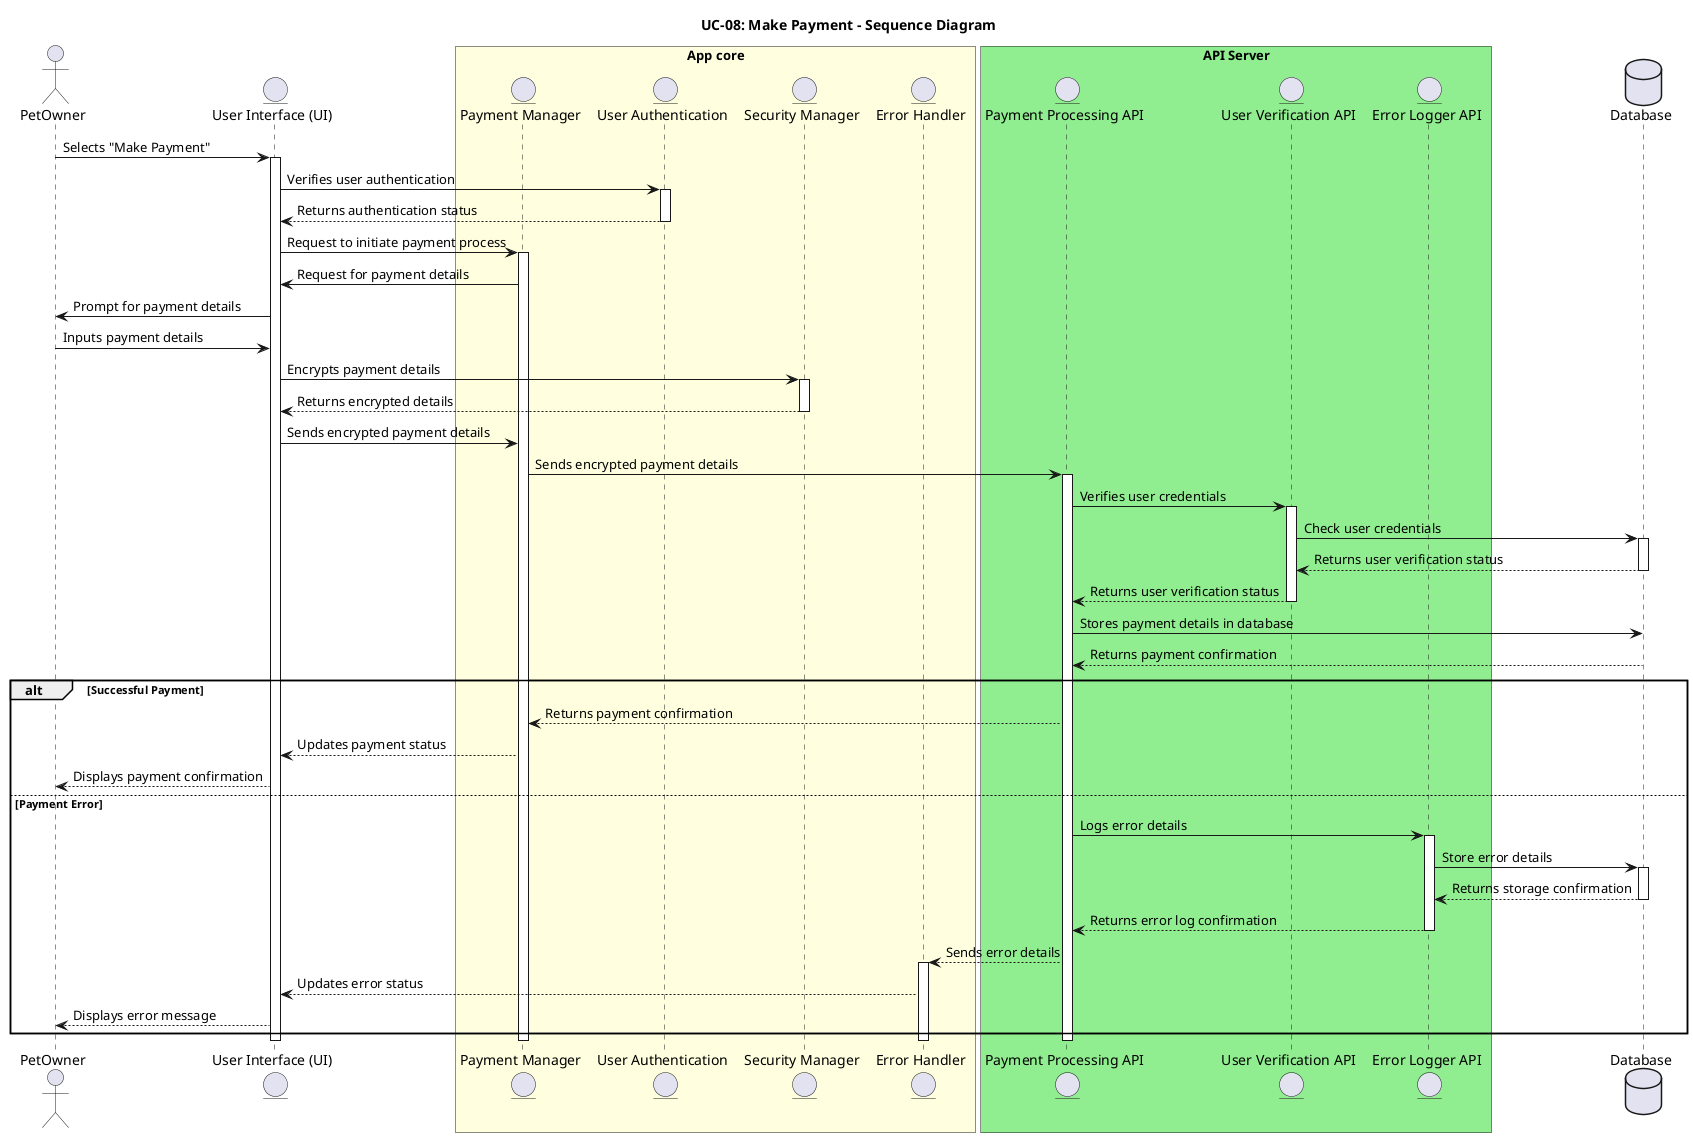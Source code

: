 @startuml
title: UC-08: Make Payment - Sequence Diagram
actor PetOwner
entity "User Interface (UI)" as UI
box "App core" #LightYellow
  entity "Payment Manager" as PaymentManager
  entity "User Authentication" as UserAuth
  entity "Security Manager" as Security
  entity "Error Handler" as ErrorHandler
end box
box "API Server" #LightGreen
  entity "Payment Processing API" as PaymentAPI
  entity "User Verification API" as UserVerifyAPI
  entity "Error Logger API" as LoggerAPI
end box
database "Database" as DB

PetOwner -> UI : Selects "Make Payment" 
activate UI

UI -> UserAuth : Verifies user authentication
activate UserAuth
UserAuth --> UI : Returns authentication status
deactivate UserAuth

UI -> PaymentManager : Request to initiate payment process
activate PaymentManager

PaymentManager -> UI : Request for payment details
UI -> PetOwner : Prompt for payment details
PetOwner -> UI : Inputs payment details

UI -> Security : Encrypts payment details
activate Security
Security --> UI : Returns encrypted details
deactivate Security

UI -> PaymentManager : Sends encrypted payment details
PaymentManager -> PaymentAPI : Sends encrypted payment details
activate PaymentAPI

PaymentAPI -> UserVerifyAPI : Verifies user credentials
activate UserVerifyAPI
UserVerifyAPI -> DB : Check user credentials
activate DB
DB --> UserVerifyAPI : Returns user verification status
deactivate DB
UserVerifyAPI --> PaymentAPI : Returns user verification status
deactivate UserVerifyAPI

PaymentAPI -> DB : Stores payment details in database
DB --> PaymentAPI : Returns payment confirmation
deactivate DB

alt Successful Payment
    PaymentAPI --> PaymentManager : Returns payment confirmation
    PaymentManager --> UI : Updates payment status
    UI --> PetOwner : Displays payment confirmation
else Payment Error
    PaymentAPI -> LoggerAPI : Logs error details
    activate LoggerAPI
    LoggerAPI -> DB : Store error details
    activate DB
    DB --> LoggerAPI : Returns storage confirmation
    deactivate DB
    LoggerAPI --> PaymentAPI : Returns error log confirmation
    deactivate LoggerAPI
    PaymentAPI --> ErrorHandler : Sends error details
    activate ErrorHandler
    ErrorHandler --> UI : Updates error status
    UI --> PetOwner : Displays error message
end

deactivate PaymentAPI
deactivate ErrorHandler
deactivate PaymentManager
deactivate UI
@enduml


